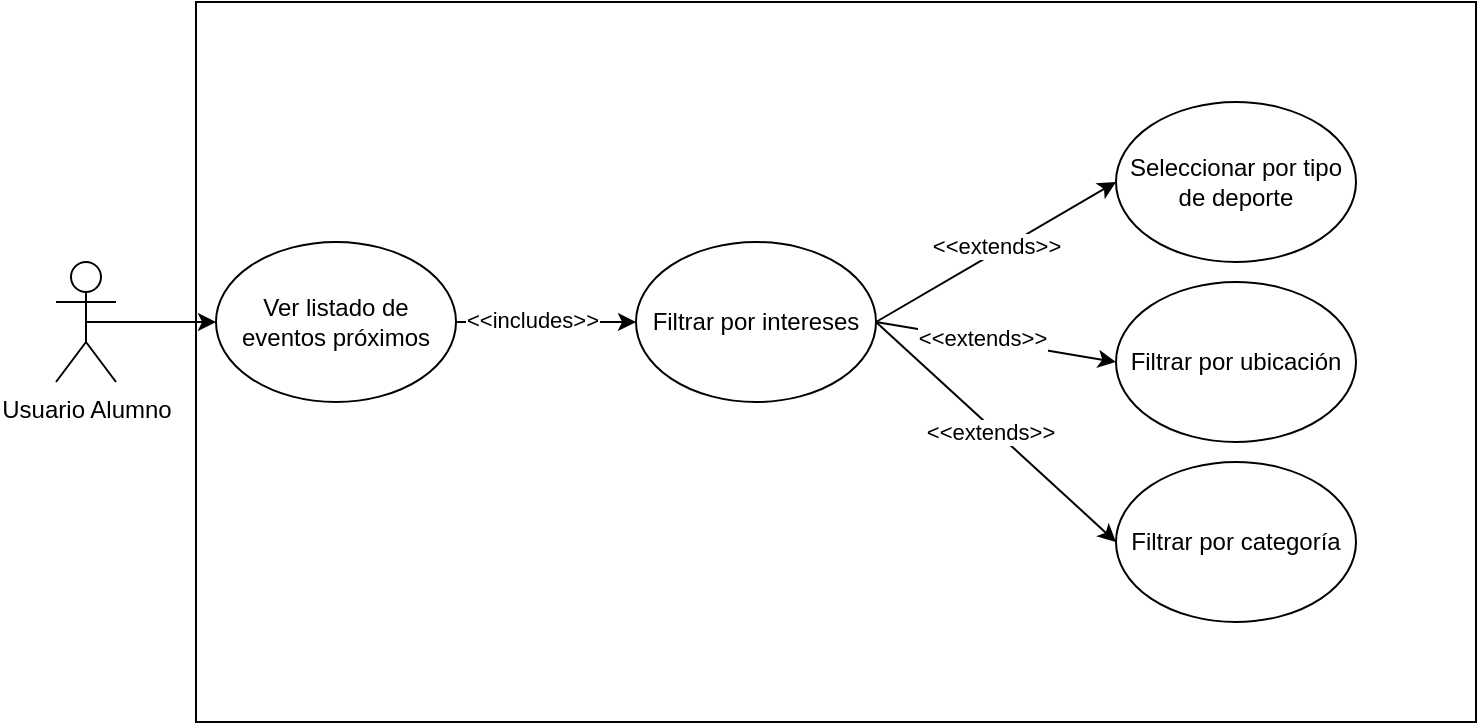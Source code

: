 <mxfile version="24.7.10">
  <diagram name="Página-1" id="dj_3whlYh34nZps6kCAb">
    <mxGraphModel grid="1" page="1" gridSize="10" guides="1" tooltips="1" connect="1" arrows="1" fold="1" pageScale="1" pageWidth="827" pageHeight="1169" math="0" shadow="0">
      <root>
        <mxCell id="0" />
        <mxCell id="1" parent="0" />
        <mxCell id="3spAERW8DKGB1FqYyETx-5" value="" style="rounded=0;whiteSpace=wrap;html=1;" vertex="1" parent="1">
          <mxGeometry x="180" y="160" width="640" height="360" as="geometry" />
        </mxCell>
        <mxCell id="3spAERW8DKGB1FqYyETx-12" style="edgeStyle=none;rounded=0;orthogonalLoop=1;jettySize=auto;html=1;exitX=0.5;exitY=0.5;exitDx=0;exitDy=0;exitPerimeter=0;entryX=0;entryY=0.5;entryDx=0;entryDy=0;" edge="1" parent="1" source="3spAERW8DKGB1FqYyETx-1" target="3spAERW8DKGB1FqYyETx-6">
          <mxGeometry relative="1" as="geometry" />
        </mxCell>
        <mxCell id="3spAERW8DKGB1FqYyETx-1" value="Usuario Alumno" style="shape=umlActor;verticalLabelPosition=bottom;verticalAlign=top;html=1;outlineConnect=0;" vertex="1" parent="1">
          <mxGeometry x="110" y="290" width="30" height="60" as="geometry" />
        </mxCell>
        <mxCell id="3spAERW8DKGB1FqYyETx-11" style="edgeStyle=none;rounded=0;orthogonalLoop=1;jettySize=auto;html=1;exitX=1;exitY=0.5;exitDx=0;exitDy=0;entryX=0;entryY=0.5;entryDx=0;entryDy=0;" edge="1" parent="1" source="3spAERW8DKGB1FqYyETx-6" target="3spAERW8DKGB1FqYyETx-7">
          <mxGeometry relative="1" as="geometry" />
        </mxCell>
        <mxCell id="3spAERW8DKGB1FqYyETx-16" value="&amp;lt;&amp;lt;includes&amp;gt;&amp;gt;" style="edgeLabel;html=1;align=center;verticalAlign=middle;resizable=0;points=[];" connectable="0" vertex="1" parent="3spAERW8DKGB1FqYyETx-11">
          <mxGeometry x="-0.16" y="1" relative="1" as="geometry">
            <mxPoint as="offset" />
          </mxGeometry>
        </mxCell>
        <mxCell id="3spAERW8DKGB1FqYyETx-6" value="Ver listado de eventos próximos" style="ellipse;whiteSpace=wrap;html=1;" vertex="1" parent="1">
          <mxGeometry x="190" y="280" width="120" height="80" as="geometry" />
        </mxCell>
        <mxCell id="3spAERW8DKGB1FqYyETx-13" style="edgeStyle=none;rounded=0;orthogonalLoop=1;jettySize=auto;html=1;exitX=1;exitY=0.5;exitDx=0;exitDy=0;entryX=0;entryY=0.5;entryDx=0;entryDy=0;" edge="1" parent="1" source="3spAERW8DKGB1FqYyETx-7" target="3spAERW8DKGB1FqYyETx-8">
          <mxGeometry relative="1" as="geometry" />
        </mxCell>
        <mxCell id="3spAERW8DKGB1FqYyETx-17" value="&amp;lt;&amp;lt;extends&amp;gt;&amp;gt;" style="edgeLabel;html=1;align=center;verticalAlign=middle;resizable=0;points=[];" connectable="0" vertex="1" parent="3spAERW8DKGB1FqYyETx-13">
          <mxGeometry x="0.022" y="3" relative="1" as="geometry">
            <mxPoint as="offset" />
          </mxGeometry>
        </mxCell>
        <mxCell id="3spAERW8DKGB1FqYyETx-14" style="edgeStyle=none;rounded=0;orthogonalLoop=1;jettySize=auto;html=1;exitX=1;exitY=0.5;exitDx=0;exitDy=0;entryX=0;entryY=0.5;entryDx=0;entryDy=0;" edge="1" parent="1" source="3spAERW8DKGB1FqYyETx-7" target="3spAERW8DKGB1FqYyETx-9">
          <mxGeometry relative="1" as="geometry" />
        </mxCell>
        <mxCell id="3spAERW8DKGB1FqYyETx-18" value="&amp;lt;&amp;lt;extends&amp;gt;&amp;gt;" style="edgeLabel;html=1;align=center;verticalAlign=middle;resizable=0;points=[];" connectable="0" vertex="1" parent="3spAERW8DKGB1FqYyETx-14">
          <mxGeometry x="-0.119" y="1" relative="1" as="geometry">
            <mxPoint as="offset" />
          </mxGeometry>
        </mxCell>
        <mxCell id="3spAERW8DKGB1FqYyETx-15" style="edgeStyle=none;rounded=0;orthogonalLoop=1;jettySize=auto;html=1;exitX=1;exitY=0.5;exitDx=0;exitDy=0;entryX=0;entryY=0.5;entryDx=0;entryDy=0;" edge="1" parent="1" source="3spAERW8DKGB1FqYyETx-7" target="3spAERW8DKGB1FqYyETx-10">
          <mxGeometry relative="1" as="geometry" />
        </mxCell>
        <mxCell id="3spAERW8DKGB1FqYyETx-19" value="&amp;lt;&amp;lt;extends&amp;gt;&amp;gt;" style="edgeLabel;html=1;align=center;verticalAlign=middle;resizable=0;points=[];" connectable="0" vertex="1" parent="3spAERW8DKGB1FqYyETx-15">
          <mxGeometry x="-0.027" y="-2" relative="1" as="geometry">
            <mxPoint as="offset" />
          </mxGeometry>
        </mxCell>
        <mxCell id="3spAERW8DKGB1FqYyETx-7" value="Filtrar por intereses" style="ellipse;whiteSpace=wrap;html=1;" vertex="1" parent="1">
          <mxGeometry x="400" y="280" width="120" height="80" as="geometry" />
        </mxCell>
        <mxCell id="3spAERW8DKGB1FqYyETx-8" value="Seleccionar por tipo de deporte" style="ellipse;whiteSpace=wrap;html=1;" vertex="1" parent="1">
          <mxGeometry x="640" y="210" width="120" height="80" as="geometry" />
        </mxCell>
        <mxCell id="3spAERW8DKGB1FqYyETx-9" value="Filtrar por ubicación" style="ellipse;whiteSpace=wrap;html=1;" vertex="1" parent="1">
          <mxGeometry x="640" y="300" width="120" height="80" as="geometry" />
        </mxCell>
        <mxCell id="3spAERW8DKGB1FqYyETx-10" value="Filtrar por categoría" style="ellipse;whiteSpace=wrap;html=1;" vertex="1" parent="1">
          <mxGeometry x="640" y="390" width="120" height="80" as="geometry" />
        </mxCell>
      </root>
    </mxGraphModel>
  </diagram>
</mxfile>
